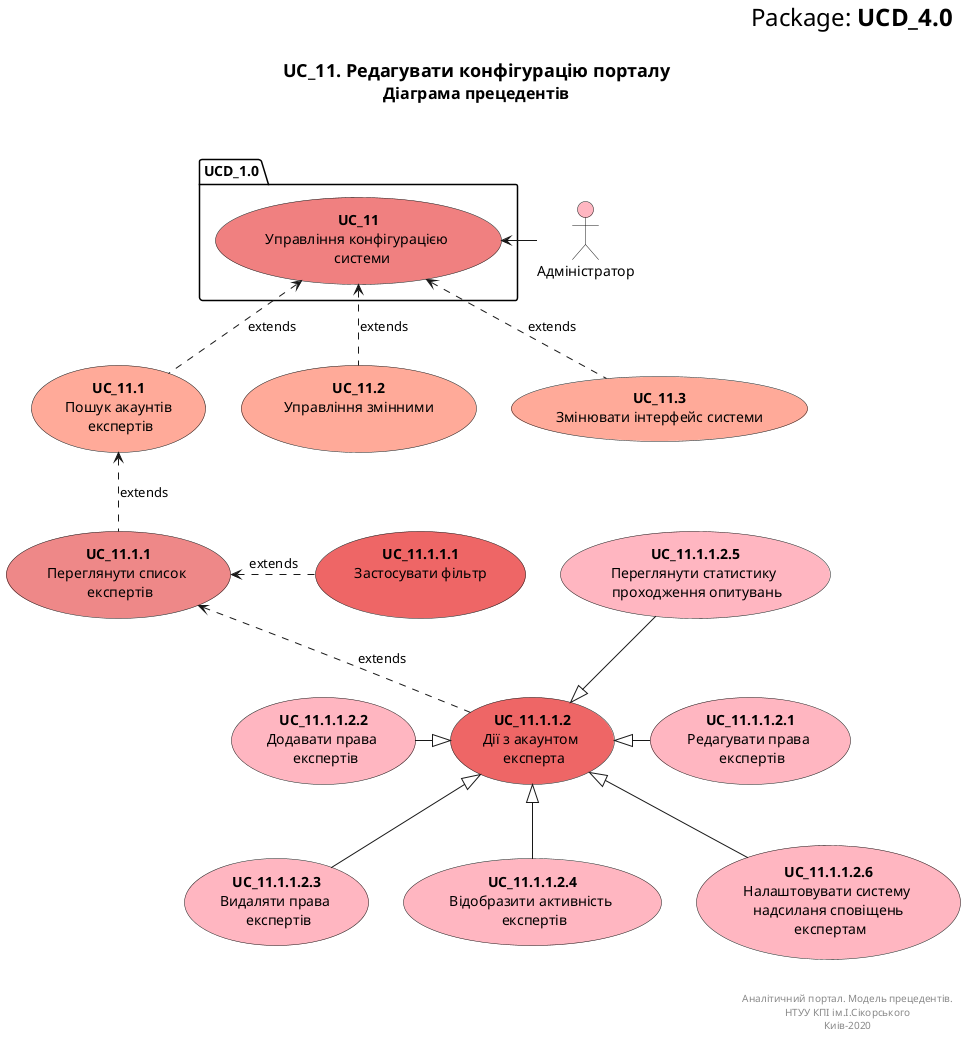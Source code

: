 @startuml UCD_4.0

right header
<font size=24 color=black>Package:<b> UCD_4.0

end header

title
<font size=18 color=black>UC_11. Редагувати конфігурацію порталу
<font size=16 color=black>Діаграма прецедентів


end title

package UCD_1.0 {
usecase "<b>UC_11</b>\nУправління конфігурацією \n  системи" as UC_11 #LightCoral
}

actor "Адміністратор" as Admin #Lightpink

usecase "<b>UC_11.1</b>\nПошук акаунтів\n експертів" as UC_11.1 #FFAA99
usecase "<b>UC_11.2</b>\nУправління змінними\n" as UC_11.2 #FFAA99
usecase "<b>UC_11.3</b>\nЗмінювати інтерфейс системи" as UC_11.3 #FFAA99

usecase "<b>UC_11.1.1</b>\nПереглянути список \n експертів" as UC_11.1.1 #EE8888

usecase "<b>UC_11.1.1.1</b>\nЗастосувати фільтр\n" as UC_11.1.1.1 #EE6666

usecase "<b>UC_11.1.1.2</b>\nДії з акаунтом \n експерта" as UC_11.1.1.2 #EE6666

usecase "<b>UC_11.1.1.2.1</b>\nРедагувати права \n експертів" as UC_11.1.1.2.1 #Lightpink
usecase "<b>UC_11.1.1.2.2</b>\nДодавати права \n експертів" as UC_11.1.1.2.2 #Lightpink
usecase "<b>UC_11.1.1.2.3</b>\nВидаляти права \n експертів" as UC_11.1.1.2.3 #Lightpink
usecase "<b>UC_11.1.1.2.4</b>\nBідобразити активність \n експертів" as UC_11.1.1.2.4 #Lightpink
usecase "<b>UC_11.1.1.2.5</b>\nПереглянути статистику \n проходження опитувань" as UC_11.1.1.2.5  #Lightpink
usecase "<b>UC_11.1.1.2.6</b>\nНалаштовувати систему \n надсиланя сповіщень \n експертам" as UC_11.1.1.2.6  #Lightpink

Admin -l-> UC_11

UC_11.1 .u.> UC_11: extends
UC_11.2 .u.> UC_11: extends
UC_11.3 .u.> UC_11: extends
UC_11.1.1 .u.> UC_11.1: extends
UC_11.1.1.1 .l.> UC_11.1.1: extends
UC_11.1.1.2 .u.> UC_11.1.1: extends
UC_11.1.1.2.1 -l-|> UC_11.1.1.2
UC_11.1.1.2.2 -r-|> UC_11.1.1.2
UC_11.1.1.2.3 -u-|> UC_11.1.1.2
UC_11.1.1.2.4 -u-|> UC_11.1.1.2
UC_11.1.1.2.5 --|>  UC_11.1.1.2
UC_11.1.1.2.6 -u-|> UC_11.1.1.2

right footer


Аналітичний портал. Модель прецедентів.
НТУУ КПІ ім.І.Сікорського
Киів-2020
end footer
 
@enduml
